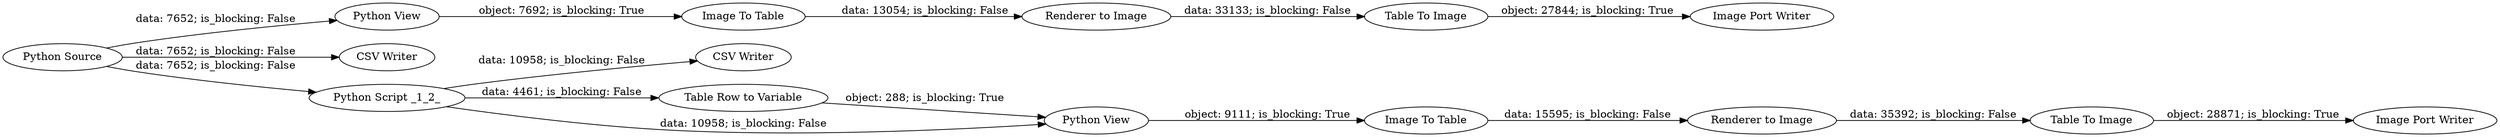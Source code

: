 digraph {
	"1226609126984291141_9" [label="CSV Writer"]
	"1226609126984291141_254" [label="Image Port Writer"]
	"1226609126984291141_253" [label="Table To Image"]
	"1226609126984291141_1" [label="Python Source"]
	"1226609126984291141_5" [label="Python View"]
	"1226609126984291141_252" [label="Image Port Writer"]
	"1226609126984291141_256" [label="Renderer to Image"]
	"1226609126984291141_8" [label="Table Row to Variable"]
	"1226609126984291141_251" [label="Image To Table"]
	"1226609126984291141_257" [label="Table To Image"]
	"1226609126984291141_2" [label="CSV Writer"]
	"1226609126984291141_250" [label="Renderer to Image"]
	"1226609126984291141_255" [label="Image To Table"]
	"1226609126984291141_7" [label="Python Script _1_2_"]
	"1226609126984291141_6" [label="Python View"]
	"1226609126984291141_1" -> "1226609126984291141_7" [label="data: 7652; is_blocking: False"]
	"1226609126984291141_7" -> "1226609126984291141_8" [label="data: 4461; is_blocking: False"]
	"1226609126984291141_7" -> "1226609126984291141_9" [label="data: 10958; is_blocking: False"]
	"1226609126984291141_7" -> "1226609126984291141_6" [label="data: 10958; is_blocking: False"]
	"1226609126984291141_253" -> "1226609126984291141_252" [label="object: 27844; is_blocking: True"]
	"1226609126984291141_255" -> "1226609126984291141_256" [label="data: 15595; is_blocking: False"]
	"1226609126984291141_250" -> "1226609126984291141_253" [label="data: 33133; is_blocking: False"]
	"1226609126984291141_257" -> "1226609126984291141_254" [label="object: 28871; is_blocking: True"]
	"1226609126984291141_6" -> "1226609126984291141_255" [label="object: 9111; is_blocking: True"]
	"1226609126984291141_8" -> "1226609126984291141_6" [label="object: 288; is_blocking: True"]
	"1226609126984291141_256" -> "1226609126984291141_257" [label="data: 35392; is_blocking: False"]
	"1226609126984291141_1" -> "1226609126984291141_2" [label="data: 7652; is_blocking: False"]
	"1226609126984291141_1" -> "1226609126984291141_5" [label="data: 7652; is_blocking: False"]
	"1226609126984291141_5" -> "1226609126984291141_251" [label="object: 7692; is_blocking: True"]
	"1226609126984291141_251" -> "1226609126984291141_250" [label="data: 13054; is_blocking: False"]
	rankdir=LR
}
